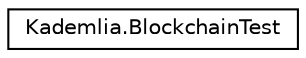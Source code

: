 digraph "Graphical Class Hierarchy"
{
 // LATEX_PDF_SIZE
  edge [fontname="Helvetica",fontsize="10",labelfontname="Helvetica",labelfontsize="10"];
  node [fontname="Helvetica",fontsize="10",shape=record];
  rankdir="LR";
  Node0 [label="Kademlia.BlockchainTest",height=0.2,width=0.4,color="black", fillcolor="white", style="filled",URL="$classorg_1_1example_1_1BlockchainTest.html",tooltip=" "];
}
